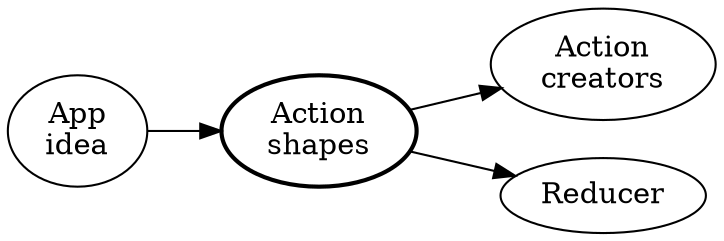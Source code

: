 digraph {
	rankdir = LR
	idea [label="App\nidea"]
	actionshapes [label="Action\nshapes",style=bold]
	actioncreators [label="Action\ncreators"]
	reducer [label="Reducer"]

	idea -> actionshapes
	actionshapes -> actioncreators
	actionshapes -> reducer

}
